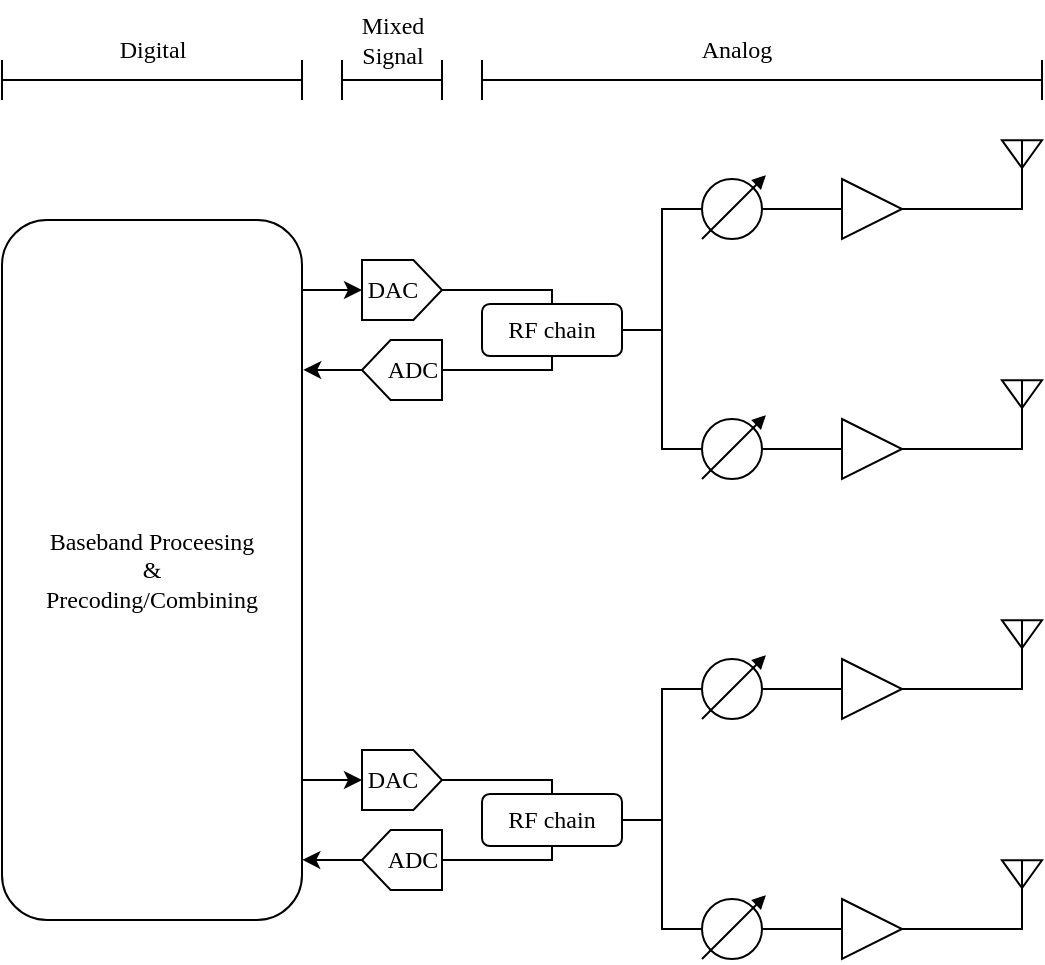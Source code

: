 <mxfile version="26.1.1">
  <diagram name="Page-1" id="ZXMcCEr7-6ZTMJQJ-nTa">
    <mxGraphModel dx="1272" dy="756" grid="1" gridSize="10" guides="1" tooltips="1" connect="1" arrows="1" fold="1" page="1" pageScale="1" pageWidth="850" pageHeight="1100" math="0" shadow="0">
      <root>
        <mxCell id="0" />
        <mxCell id="1" parent="0" />
        <mxCell id="SFJQxMjhM0Eyy20yIfaC-1" value="" style="verticalLabelPosition=bottom;shadow=0;dashed=0;align=center;html=1;verticalAlign=top;shape=mxgraph.electrical.abstract.dac;fontFamily=Modern;fontSource=https%3A%2F%2Fsourceforge.net%2Fprojects%2Fcm-unicode%2F;" vertex="1" parent="1">
          <mxGeometry x="260" y="140" width="40" height="30" as="geometry" />
        </mxCell>
        <mxCell id="SFJQxMjhM0Eyy20yIfaC-2" style="edgeStyle=orthogonalEdgeStyle;rounded=0;orthogonalLoop=1;jettySize=auto;html=1;entryX=0.5;entryY=0;entryDx=0;entryDy=0;endArrow=none;startFill=0;fontFamily=Modern;fontSource=https%3A%2F%2Fsourceforge.net%2Fprojects%2Fcm-unicode%2F;" edge="1" parent="1" source="SFJQxMjhM0Eyy20yIfaC-3" target="SFJQxMjhM0Eyy20yIfaC-7">
          <mxGeometry relative="1" as="geometry">
            <Array as="points">
              <mxPoint x="355" y="155" />
            </Array>
          </mxGeometry>
        </mxCell>
        <mxCell id="SFJQxMjhM0Eyy20yIfaC-3" value="&lt;font data-font-src=&quot;https://sourceforge.net/projects/cm-unicode/&quot;&gt;DAC&lt;/font&gt;" style="text;html=1;align=center;verticalAlign=middle;resizable=0;points=[];autosize=1;strokeColor=none;fillColor=none;fontFamily=Modern;fontSource=https%3A%2F%2Fsourceforge.net%2Fprojects%2Fcm-unicode%2F;" vertex="1" parent="1">
          <mxGeometry x="250" y="140" width="50" height="30" as="geometry" />
        </mxCell>
        <mxCell id="SFJQxMjhM0Eyy20yIfaC-4" style="edgeStyle=orthogonalEdgeStyle;rounded=0;orthogonalLoop=1;jettySize=auto;html=1;entryX=0.5;entryY=1;entryDx=0;entryDy=0;endArrow=none;startFill=0;fontFamily=Modern;fontSource=https%3A%2F%2Fsourceforge.net%2Fprojects%2Fcm-unicode%2F;" edge="1" parent="1" source="SFJQxMjhM0Eyy20yIfaC-5" target="SFJQxMjhM0Eyy20yIfaC-7">
          <mxGeometry relative="1" as="geometry">
            <Array as="points">
              <mxPoint x="355" y="195" />
            </Array>
          </mxGeometry>
        </mxCell>
        <mxCell id="SFJQxMjhM0Eyy20yIfaC-5" value="" style="verticalLabelPosition=bottom;shadow=0;dashed=0;align=center;html=1;verticalAlign=top;shape=mxgraph.electrical.abstract.dac;rotation=-180;fontFamily=Modern;fontSource=https%3A%2F%2Fsourceforge.net%2Fprojects%2Fcm-unicode%2F;" vertex="1" parent="1">
          <mxGeometry x="260" y="180" width="40" height="30" as="geometry" />
        </mxCell>
        <mxCell id="SFJQxMjhM0Eyy20yIfaC-6" value="&lt;font&gt;ADC&lt;/font&gt;" style="text;html=1;align=center;verticalAlign=middle;resizable=0;points=[];autosize=1;strokeColor=none;fillColor=none;fontFamily=Modern;fontSource=https%3A%2F%2Fsourceforge.net%2Fprojects%2Fcm-unicode%2F;" vertex="1" parent="1">
          <mxGeometry x="260" y="180" width="50" height="30" as="geometry" />
        </mxCell>
        <mxCell id="SFJQxMjhM0Eyy20yIfaC-79" style="edgeStyle=orthogonalEdgeStyle;rounded=0;orthogonalLoop=1;jettySize=auto;html=1;exitX=1;exitY=0.5;exitDx=0;exitDy=0;entryX=0;entryY=0.5;entryDx=0;entryDy=0;endArrow=none;startFill=0;fontFamily=Modern;fontSource=https%3A%2F%2Fsourceforge.net%2Fprojects%2Fcm-unicode%2F;" edge="1" parent="1" source="SFJQxMjhM0Eyy20yIfaC-7" target="SFJQxMjhM0Eyy20yIfaC-37">
          <mxGeometry relative="1" as="geometry" />
        </mxCell>
        <mxCell id="SFJQxMjhM0Eyy20yIfaC-80" style="edgeStyle=orthogonalEdgeStyle;rounded=0;orthogonalLoop=1;jettySize=auto;html=1;exitX=1;exitY=0.5;exitDx=0;exitDy=0;entryX=0;entryY=0.5;entryDx=0;entryDy=0;endArrow=none;startFill=0;fontFamily=Modern;fontSource=https%3A%2F%2Fsourceforge.net%2Fprojects%2Fcm-unicode%2F;" edge="1" parent="1" source="SFJQxMjhM0Eyy20yIfaC-7" target="SFJQxMjhM0Eyy20yIfaC-31">
          <mxGeometry relative="1" as="geometry" />
        </mxCell>
        <mxCell id="SFJQxMjhM0Eyy20yIfaC-7" value="RF chain" style="rounded=1;whiteSpace=wrap;html=1;fontFamily=Modern;fontSource=https%3A%2F%2Fsourceforge.net%2Fprojects%2Fcm-unicode%2F;" vertex="1" parent="1">
          <mxGeometry x="320" y="162" width="70" height="26" as="geometry" />
        </mxCell>
        <mxCell id="SFJQxMjhM0Eyy20yIfaC-15" style="edgeStyle=orthogonalEdgeStyle;rounded=0;orthogonalLoop=1;jettySize=auto;html=1;entryX=0.5;entryY=0;entryDx=0;entryDy=0;endArrow=none;startFill=0;fontFamily=Modern;fontSource=https%3A%2F%2Fsourceforge.net%2Fprojects%2Fcm-unicode%2F;" edge="1" parent="1" source="SFJQxMjhM0Eyy20yIfaC-16" target="SFJQxMjhM0Eyy20yIfaC-20">
          <mxGeometry relative="1" as="geometry">
            <Array as="points">
              <mxPoint x="355" y="400" />
            </Array>
          </mxGeometry>
        </mxCell>
        <mxCell id="SFJQxMjhM0Eyy20yIfaC-16" value="" style="verticalLabelPosition=bottom;shadow=0;dashed=0;align=center;html=1;verticalAlign=top;shape=mxgraph.electrical.abstract.dac;fontFamily=Modern;fontSource=https%3A%2F%2Fsourceforge.net%2Fprojects%2Fcm-unicode%2F;" vertex="1" parent="1">
          <mxGeometry x="260" y="385" width="40" height="30" as="geometry" />
        </mxCell>
        <mxCell id="SFJQxMjhM0Eyy20yIfaC-17" style="edgeStyle=orthogonalEdgeStyle;rounded=0;orthogonalLoop=1;jettySize=auto;html=1;entryX=0.5;entryY=1;entryDx=0;entryDy=0;endArrow=none;startFill=0;fontFamily=Modern;fontSource=https%3A%2F%2Fsourceforge.net%2Fprojects%2Fcm-unicode%2F;" edge="1" parent="1" source="SFJQxMjhM0Eyy20yIfaC-18" target="SFJQxMjhM0Eyy20yIfaC-20">
          <mxGeometry relative="1" as="geometry">
            <Array as="points">
              <mxPoint x="355" y="440" />
            </Array>
          </mxGeometry>
        </mxCell>
        <mxCell id="SFJQxMjhM0Eyy20yIfaC-18" value="" style="verticalLabelPosition=bottom;shadow=0;dashed=0;align=center;html=1;verticalAlign=top;shape=mxgraph.electrical.abstract.dac;rotation=-180;fontFamily=Modern;fontSource=https%3A%2F%2Fsourceforge.net%2Fprojects%2Fcm-unicode%2F;" vertex="1" parent="1">
          <mxGeometry x="260" y="425" width="40" height="30" as="geometry" />
        </mxCell>
        <mxCell id="SFJQxMjhM0Eyy20yIfaC-19" value="&lt;font&gt;ADC&lt;/font&gt;" style="text;html=1;align=center;verticalAlign=middle;resizable=0;points=[];autosize=1;strokeColor=none;fillColor=none;fontFamily=Modern;fontSource=https%3A%2F%2Fsourceforge.net%2Fprojects%2Fcm-unicode%2F;" vertex="1" parent="1">
          <mxGeometry x="260" y="425" width="50" height="30" as="geometry" />
        </mxCell>
        <mxCell id="SFJQxMjhM0Eyy20yIfaC-129" style="edgeStyle=orthogonalEdgeStyle;rounded=0;orthogonalLoop=1;jettySize=auto;html=1;exitX=1;exitY=0.5;exitDx=0;exitDy=0;entryX=0;entryY=0.5;entryDx=0;entryDy=0;endArrow=none;startFill=0;fontFamily=Modern;fontSource=https%3A%2F%2Fsourceforge.net%2Fprojects%2Fcm-unicode%2F;" edge="1" parent="1" source="SFJQxMjhM0Eyy20yIfaC-20" target="SFJQxMjhM0Eyy20yIfaC-114">
          <mxGeometry relative="1" as="geometry" />
        </mxCell>
        <mxCell id="SFJQxMjhM0Eyy20yIfaC-130" style="edgeStyle=orthogonalEdgeStyle;rounded=0;orthogonalLoop=1;jettySize=auto;html=1;exitX=1;exitY=0.5;exitDx=0;exitDy=0;entryX=0;entryY=0.5;entryDx=0;entryDy=0;endArrow=none;startFill=0;fontFamily=Modern;fontSource=https%3A%2F%2Fsourceforge.net%2Fprojects%2Fcm-unicode%2F;" edge="1" parent="1" source="SFJQxMjhM0Eyy20yIfaC-20" target="SFJQxMjhM0Eyy20yIfaC-108">
          <mxGeometry relative="1" as="geometry" />
        </mxCell>
        <mxCell id="SFJQxMjhM0Eyy20yIfaC-20" value="RF chain" style="rounded=1;whiteSpace=wrap;html=1;fontFamily=Modern;fontSource=https%3A%2F%2Fsourceforge.net%2Fprojects%2Fcm-unicode%2F;" vertex="1" parent="1">
          <mxGeometry x="320" y="407" width="70" height="26" as="geometry" />
        </mxCell>
        <mxCell id="SFJQxMjhM0Eyy20yIfaC-21" value="&lt;div&gt;Baseband Proceesing&lt;/div&gt;&lt;div&gt;&amp;amp;&lt;/div&gt;&lt;div&gt;Precoding/Combining&lt;/div&gt;" style="rounded=1;whiteSpace=wrap;html=1;fontFamily=Modern;fontSource=https%3A%2F%2Fsourceforge.net%2Fprojects%2Fcm-unicode%2F;" vertex="1" parent="1">
          <mxGeometry x="80" y="120" width="150" height="350" as="geometry" />
        </mxCell>
        <mxCell id="SFJQxMjhM0Eyy20yIfaC-22" style="edgeStyle=orthogonalEdgeStyle;rounded=0;orthogonalLoop=1;jettySize=auto;html=1;entryX=1.001;entryY=0.914;entryDx=0;entryDy=0;entryPerimeter=0;fontFamily=Modern;fontSource=https%3A%2F%2Fsourceforge.net%2Fprojects%2Fcm-unicode%2F;" edge="1" parent="1" source="SFJQxMjhM0Eyy20yIfaC-19" target="SFJQxMjhM0Eyy20yIfaC-21">
          <mxGeometry relative="1" as="geometry" />
        </mxCell>
        <mxCell id="SFJQxMjhM0Eyy20yIfaC-23" value="&lt;font data-font-src=&quot;https://sourceforge.net/projects/cm-unicode/&quot;&gt;DAC&lt;/font&gt;" style="text;html=1;align=center;verticalAlign=middle;resizable=0;points=[];autosize=1;strokeColor=none;fillColor=none;fontFamily=Modern;fontSource=https%3A%2F%2Fsourceforge.net%2Fprojects%2Fcm-unicode%2F;" vertex="1" parent="1">
          <mxGeometry x="250" y="385" width="50" height="30" as="geometry" />
        </mxCell>
        <mxCell id="SFJQxMjhM0Eyy20yIfaC-24" style="edgeStyle=orthogonalEdgeStyle;rounded=0;orthogonalLoop=1;jettySize=auto;html=1;entryX=1.003;entryY=0.8;entryDx=0;entryDy=0;entryPerimeter=0;startArrow=classic;startFill=1;endArrow=none;fontFamily=Modern;fontSource=https%3A%2F%2Fsourceforge.net%2Fprojects%2Fcm-unicode%2F;" edge="1" parent="1" source="SFJQxMjhM0Eyy20yIfaC-16" target="SFJQxMjhM0Eyy20yIfaC-21">
          <mxGeometry relative="1" as="geometry" />
        </mxCell>
        <mxCell id="SFJQxMjhM0Eyy20yIfaC-27" style="edgeStyle=orthogonalEdgeStyle;rounded=0;orthogonalLoop=1;jettySize=auto;html=1;entryX=1.004;entryY=0.214;entryDx=0;entryDy=0;entryPerimeter=0;fontFamily=Modern;fontSource=https%3A%2F%2Fsourceforge.net%2Fprojects%2Fcm-unicode%2F;" edge="1" parent="1" source="SFJQxMjhM0Eyy20yIfaC-5" target="SFJQxMjhM0Eyy20yIfaC-21">
          <mxGeometry relative="1" as="geometry" />
        </mxCell>
        <mxCell id="SFJQxMjhM0Eyy20yIfaC-28" style="edgeStyle=orthogonalEdgeStyle;rounded=0;orthogonalLoop=1;jettySize=auto;html=1;entryX=1.003;entryY=0.1;entryDx=0;entryDy=0;entryPerimeter=0;endArrow=none;startFill=1;startArrow=classic;fontFamily=Modern;fontSource=https%3A%2F%2Fsourceforge.net%2Fprojects%2Fcm-unicode%2F;" edge="1" parent="1" source="SFJQxMjhM0Eyy20yIfaC-1" target="SFJQxMjhM0Eyy20yIfaC-21">
          <mxGeometry relative="1" as="geometry" />
        </mxCell>
        <mxCell id="SFJQxMjhM0Eyy20yIfaC-29" value="" style="shape=image;html=1;verticalAlign=top;verticalLabelPosition=bottom;labelBackgroundColor=#ffffff;imageAspect=0;aspect=fixed;image=https://cdn0.iconfinder.com/data/icons/phosphor-fill-vol-2/256/dots-three-outline-fill-128.png;rotation=90;fontFamily=Modern;fontSource=https%3A%2F%2Fsourceforge.net%2Fprojects%2Fcm-unicode%2F;" vertex="1" parent="1">
          <mxGeometry x="272" y="281" width="28" height="28" as="geometry" />
        </mxCell>
        <mxCell id="SFJQxMjhM0Eyy20yIfaC-30" value="" style="group;fontFamily=Modern;fontSource=https%3A%2F%2Fsourceforge.net%2Fprojects%2Fcm-unicode%2F;" vertex="1" connectable="0" parent="1">
          <mxGeometry x="430" y="99.5" width="33.04" height="31.04" as="geometry" />
        </mxCell>
        <mxCell id="SFJQxMjhM0Eyy20yIfaC-31" value="" style="ellipse;whiteSpace=wrap;html=1;aspect=fixed;fontFamily=Modern;fontSource=https%3A%2F%2Fsourceforge.net%2Fprojects%2Fcm-unicode%2F;" vertex="1" parent="SFJQxMjhM0Eyy20yIfaC-30">
          <mxGeometry width="30" height="30" as="geometry" />
        </mxCell>
        <mxCell id="SFJQxMjhM0Eyy20yIfaC-32" value="" style="group;fontFamily=Modern;fontSource=https%3A%2F%2Fsourceforge.net%2Fprojects%2Fcm-unicode%2F;" vertex="1" connectable="0" parent="SFJQxMjhM0Eyy20yIfaC-30">
          <mxGeometry y="0.004" width="33.04" height="31.036" as="geometry" />
        </mxCell>
        <mxCell id="SFJQxMjhM0Eyy20yIfaC-33" value="" style="group;fontFamily=Modern;fontSource=https%3A%2F%2Fsourceforge.net%2Fprojects%2Fcm-unicode%2F;" vertex="1" connectable="0" parent="SFJQxMjhM0Eyy20yIfaC-32">
          <mxGeometry y="-3" width="33.04" height="33" as="geometry" />
        </mxCell>
        <mxCell id="SFJQxMjhM0Eyy20yIfaC-34" value="" style="endArrow=none;html=1;rounded=0;entryX=0.372;entryY=0.5;entryDx=0;entryDy=0;entryPerimeter=0;fontFamily=Modern;fontSource=https%3A%2F%2Fsourceforge.net%2Fprojects%2Fcm-unicode%2F;" edge="1" parent="SFJQxMjhM0Eyy20yIfaC-33" target="SFJQxMjhM0Eyy20yIfaC-35">
          <mxGeometry width="50" height="50" relative="1" as="geometry">
            <mxPoint y="33" as="sourcePoint" />
            <mxPoint x="31.938" y="1.101" as="targetPoint" />
          </mxGeometry>
        </mxCell>
        <mxCell id="SFJQxMjhM0Eyy20yIfaC-35" value="" style="triangle;whiteSpace=wrap;html=1;rotation=-45;gradientColor=none;fillColor=#000000;fontFamily=Modern;fontSource=https%3A%2F%2Fsourceforge.net%2Fprojects%2Fcm-unicode%2F;" vertex="1" parent="SFJQxMjhM0Eyy20yIfaC-33">
          <mxGeometry x="26.615" y="1.101" width="5.323" height="5.316" as="geometry" />
        </mxCell>
        <mxCell id="SFJQxMjhM0Eyy20yIfaC-36" value="" style="group;fontFamily=Modern;fontSource=https%3A%2F%2Fsourceforge.net%2Fprojects%2Fcm-unicode%2F;" vertex="1" connectable="0" parent="1">
          <mxGeometry x="430" y="219.5" width="33.04" height="31.04" as="geometry" />
        </mxCell>
        <mxCell id="SFJQxMjhM0Eyy20yIfaC-37" value="" style="ellipse;whiteSpace=wrap;html=1;aspect=fixed;fontFamily=Modern;fontSource=https%3A%2F%2Fsourceforge.net%2Fprojects%2Fcm-unicode%2F;" vertex="1" parent="SFJQxMjhM0Eyy20yIfaC-36">
          <mxGeometry width="30" height="30" as="geometry" />
        </mxCell>
        <mxCell id="SFJQxMjhM0Eyy20yIfaC-38" value="" style="group;fontFamily=Modern;fontSource=https%3A%2F%2Fsourceforge.net%2Fprojects%2Fcm-unicode%2F;" vertex="1" connectable="0" parent="SFJQxMjhM0Eyy20yIfaC-36">
          <mxGeometry y="0.004" width="33.04" height="31.036" as="geometry" />
        </mxCell>
        <mxCell id="SFJQxMjhM0Eyy20yIfaC-39" value="" style="group;fontFamily=Modern;fontSource=https%3A%2F%2Fsourceforge.net%2Fprojects%2Fcm-unicode%2F;" vertex="1" connectable="0" parent="SFJQxMjhM0Eyy20yIfaC-38">
          <mxGeometry y="-3" width="33.04" height="33" as="geometry" />
        </mxCell>
        <mxCell id="SFJQxMjhM0Eyy20yIfaC-40" value="" style="endArrow=none;html=1;rounded=0;entryX=0.372;entryY=0.5;entryDx=0;entryDy=0;entryPerimeter=0;fontFamily=Modern;fontSource=https%3A%2F%2Fsourceforge.net%2Fprojects%2Fcm-unicode%2F;" edge="1" parent="SFJQxMjhM0Eyy20yIfaC-39" target="SFJQxMjhM0Eyy20yIfaC-41">
          <mxGeometry width="50" height="50" relative="1" as="geometry">
            <mxPoint y="33" as="sourcePoint" />
            <mxPoint x="31.938" y="1.101" as="targetPoint" />
          </mxGeometry>
        </mxCell>
        <mxCell id="SFJQxMjhM0Eyy20yIfaC-41" value="" style="triangle;whiteSpace=wrap;html=1;rotation=-45;gradientColor=none;fillColor=#000000;fontFamily=Modern;fontSource=https%3A%2F%2Fsourceforge.net%2Fprojects%2Fcm-unicode%2F;" vertex="1" parent="SFJQxMjhM0Eyy20yIfaC-39">
          <mxGeometry x="26.615" y="1.101" width="5.323" height="5.316" as="geometry" />
        </mxCell>
        <mxCell id="SFJQxMjhM0Eyy20yIfaC-42" style="edgeStyle=orthogonalEdgeStyle;rounded=0;orthogonalLoop=1;jettySize=auto;html=1;endArrow=none;startFill=0;fontFamily=Modern;fontSource=https%3A%2F%2Fsourceforge.net%2Fprojects%2Fcm-unicode%2F;" edge="1" parent="1" source="SFJQxMjhM0Eyy20yIfaC-43">
          <mxGeometry relative="1" as="geometry">
            <mxPoint x="590" y="114.5" as="targetPoint" />
          </mxGeometry>
        </mxCell>
        <mxCell id="SFJQxMjhM0Eyy20yIfaC-43" value="" style="triangle;whiteSpace=wrap;html=1;fontFamily=Modern;fontSource=https%3A%2F%2Fsourceforge.net%2Fprojects%2Fcm-unicode%2F;" vertex="1" parent="1">
          <mxGeometry x="500" y="99.5" width="30" height="30" as="geometry" />
        </mxCell>
        <mxCell id="SFJQxMjhM0Eyy20yIfaC-44" style="edgeStyle=orthogonalEdgeStyle;rounded=0;orthogonalLoop=1;jettySize=auto;html=1;exitX=1;exitY=0.5;exitDx=0;exitDy=0;endArrow=none;startFill=0;fontFamily=Modern;fontSource=https%3A%2F%2Fsourceforge.net%2Fprojects%2Fcm-unicode%2F;" edge="1" parent="1" source="SFJQxMjhM0Eyy20yIfaC-45">
          <mxGeometry relative="1" as="geometry">
            <mxPoint x="590" y="234.538" as="targetPoint" />
          </mxGeometry>
        </mxCell>
        <mxCell id="SFJQxMjhM0Eyy20yIfaC-45" value="" style="triangle;whiteSpace=wrap;html=1;fontFamily=Modern;fontSource=https%3A%2F%2Fsourceforge.net%2Fprojects%2Fcm-unicode%2F;" vertex="1" parent="1">
          <mxGeometry x="500" y="219.5" width="30" height="30" as="geometry" />
        </mxCell>
        <mxCell id="SFJQxMjhM0Eyy20yIfaC-46" style="edgeStyle=orthogonalEdgeStyle;rounded=0;orthogonalLoop=1;jettySize=auto;html=1;exitX=1;exitY=0.5;exitDx=0;exitDy=0;entryX=0;entryY=0.5;entryDx=0;entryDy=0;endArrow=none;startFill=0;fontFamily=Modern;fontSource=https%3A%2F%2Fsourceforge.net%2Fprojects%2Fcm-unicode%2F;" edge="1" parent="1" source="SFJQxMjhM0Eyy20yIfaC-37" target="SFJQxMjhM0Eyy20yIfaC-45">
          <mxGeometry relative="1" as="geometry" />
        </mxCell>
        <mxCell id="SFJQxMjhM0Eyy20yIfaC-47" style="edgeStyle=orthogonalEdgeStyle;rounded=0;orthogonalLoop=1;jettySize=auto;html=1;exitX=1;exitY=0.5;exitDx=0;exitDy=0;entryX=0;entryY=0.5;entryDx=0;entryDy=0;endArrow=none;startFill=0;fontFamily=Modern;fontSource=https%3A%2F%2Fsourceforge.net%2Fprojects%2Fcm-unicode%2F;" edge="1" parent="1" source="SFJQxMjhM0Eyy20yIfaC-31" target="SFJQxMjhM0Eyy20yIfaC-43">
          <mxGeometry relative="1" as="geometry" />
        </mxCell>
        <mxCell id="SFJQxMjhM0Eyy20yIfaC-48" value="" style="verticalLabelPosition=bottom;shadow=0;dashed=0;align=center;html=1;verticalAlign=top;shape=mxgraph.electrical.radio.aerial_-_antenna_2;fontFamily=Modern;fontSource=https%3A%2F%2Fsourceforge.net%2Fprojects%2Fcm-unicode%2F;" vertex="1" parent="1">
          <mxGeometry x="580" y="80" width="20" height="35" as="geometry" />
        </mxCell>
        <mxCell id="SFJQxMjhM0Eyy20yIfaC-49" value="" style="verticalLabelPosition=bottom;shadow=0;dashed=0;align=center;html=1;verticalAlign=top;shape=mxgraph.electrical.radio.aerial_-_antenna_2;fontFamily=Modern;fontSource=https%3A%2F%2Fsourceforge.net%2Fprojects%2Fcm-unicode%2F;" vertex="1" parent="1">
          <mxGeometry x="580" y="200" width="20" height="35" as="geometry" />
        </mxCell>
        <mxCell id="SFJQxMjhM0Eyy20yIfaC-76" value="" style="shape=image;html=1;verticalAlign=top;verticalLabelPosition=bottom;labelBackgroundColor=#ffffff;imageAspect=0;aspect=fixed;image=https://cdn0.iconfinder.com/data/icons/phosphor-fill-vol-2/256/dots-three-outline-fill-128.png;rotation=90;fontFamily=Modern;fontSource=https%3A%2F%2Fsourceforge.net%2Fprojects%2Fcm-unicode%2F;" vertex="1" parent="1">
          <mxGeometry x="463.04" y="160.54" width="28" height="28" as="geometry" />
        </mxCell>
        <mxCell id="SFJQxMjhM0Eyy20yIfaC-107" value="" style="group;fontFamily=Modern;fontSource=https%3A%2F%2Fsourceforge.net%2Fprojects%2Fcm-unicode%2F;" vertex="1" connectable="0" parent="1">
          <mxGeometry x="430" y="339.5" width="33.04" height="31.04" as="geometry" />
        </mxCell>
        <mxCell id="SFJQxMjhM0Eyy20yIfaC-108" value="" style="ellipse;whiteSpace=wrap;html=1;aspect=fixed;fontFamily=Modern;fontSource=https%3A%2F%2Fsourceforge.net%2Fprojects%2Fcm-unicode%2F;" vertex="1" parent="SFJQxMjhM0Eyy20yIfaC-107">
          <mxGeometry width="30" height="30" as="geometry" />
        </mxCell>
        <mxCell id="SFJQxMjhM0Eyy20yIfaC-109" value="" style="group;fontFamily=Modern;fontSource=https%3A%2F%2Fsourceforge.net%2Fprojects%2Fcm-unicode%2F;" vertex="1" connectable="0" parent="SFJQxMjhM0Eyy20yIfaC-107">
          <mxGeometry y="0.004" width="33.04" height="31.036" as="geometry" />
        </mxCell>
        <mxCell id="SFJQxMjhM0Eyy20yIfaC-110" value="" style="group;fontFamily=Modern;fontSource=https%3A%2F%2Fsourceforge.net%2Fprojects%2Fcm-unicode%2F;" vertex="1" connectable="0" parent="SFJQxMjhM0Eyy20yIfaC-109">
          <mxGeometry y="-3" width="33.04" height="33" as="geometry" />
        </mxCell>
        <mxCell id="SFJQxMjhM0Eyy20yIfaC-111" value="" style="endArrow=none;html=1;rounded=0;entryX=0.372;entryY=0.5;entryDx=0;entryDy=0;entryPerimeter=0;fontFamily=Modern;fontSource=https%3A%2F%2Fsourceforge.net%2Fprojects%2Fcm-unicode%2F;" edge="1" parent="SFJQxMjhM0Eyy20yIfaC-110" target="SFJQxMjhM0Eyy20yIfaC-112">
          <mxGeometry width="50" height="50" relative="1" as="geometry">
            <mxPoint y="33" as="sourcePoint" />
            <mxPoint x="31.938" y="1.101" as="targetPoint" />
          </mxGeometry>
        </mxCell>
        <mxCell id="SFJQxMjhM0Eyy20yIfaC-112" value="" style="triangle;whiteSpace=wrap;html=1;rotation=-45;gradientColor=none;fillColor=#000000;fontFamily=Modern;fontSource=https%3A%2F%2Fsourceforge.net%2Fprojects%2Fcm-unicode%2F;" vertex="1" parent="SFJQxMjhM0Eyy20yIfaC-110">
          <mxGeometry x="26.615" y="1.101" width="5.323" height="5.316" as="geometry" />
        </mxCell>
        <mxCell id="SFJQxMjhM0Eyy20yIfaC-113" value="" style="group;fontFamily=Modern;fontSource=https%3A%2F%2Fsourceforge.net%2Fprojects%2Fcm-unicode%2F;" vertex="1" connectable="0" parent="1">
          <mxGeometry x="430" y="459.5" width="33.04" height="31.04" as="geometry" />
        </mxCell>
        <mxCell id="SFJQxMjhM0Eyy20yIfaC-114" value="" style="ellipse;whiteSpace=wrap;html=1;aspect=fixed;fontFamily=Modern;fontSource=https%3A%2F%2Fsourceforge.net%2Fprojects%2Fcm-unicode%2F;" vertex="1" parent="SFJQxMjhM0Eyy20yIfaC-113">
          <mxGeometry width="30" height="30" as="geometry" />
        </mxCell>
        <mxCell id="SFJQxMjhM0Eyy20yIfaC-115" value="" style="group;fontFamily=Modern;fontSource=https%3A%2F%2Fsourceforge.net%2Fprojects%2Fcm-unicode%2F;" vertex="1" connectable="0" parent="SFJQxMjhM0Eyy20yIfaC-113">
          <mxGeometry y="0.004" width="33.04" height="31.036" as="geometry" />
        </mxCell>
        <mxCell id="SFJQxMjhM0Eyy20yIfaC-116" value="" style="group;fontFamily=Modern;fontSource=https%3A%2F%2Fsourceforge.net%2Fprojects%2Fcm-unicode%2F;" vertex="1" connectable="0" parent="SFJQxMjhM0Eyy20yIfaC-115">
          <mxGeometry y="-3" width="33.04" height="33" as="geometry" />
        </mxCell>
        <mxCell id="SFJQxMjhM0Eyy20yIfaC-117" value="" style="endArrow=none;html=1;rounded=0;entryX=0.372;entryY=0.5;entryDx=0;entryDy=0;entryPerimeter=0;fontFamily=Modern;fontSource=https%3A%2F%2Fsourceforge.net%2Fprojects%2Fcm-unicode%2F;" edge="1" parent="SFJQxMjhM0Eyy20yIfaC-116" target="SFJQxMjhM0Eyy20yIfaC-118">
          <mxGeometry width="50" height="50" relative="1" as="geometry">
            <mxPoint y="33" as="sourcePoint" />
            <mxPoint x="31.938" y="1.101" as="targetPoint" />
          </mxGeometry>
        </mxCell>
        <mxCell id="SFJQxMjhM0Eyy20yIfaC-118" value="" style="triangle;whiteSpace=wrap;html=1;rotation=-45;gradientColor=none;fillColor=#000000;fontFamily=Modern;fontSource=https%3A%2F%2Fsourceforge.net%2Fprojects%2Fcm-unicode%2F;" vertex="1" parent="SFJQxMjhM0Eyy20yIfaC-116">
          <mxGeometry x="26.615" y="1.101" width="5.323" height="5.316" as="geometry" />
        </mxCell>
        <mxCell id="SFJQxMjhM0Eyy20yIfaC-119" style="edgeStyle=orthogonalEdgeStyle;rounded=0;orthogonalLoop=1;jettySize=auto;html=1;endArrow=none;startFill=0;fontFamily=Modern;fontSource=https%3A%2F%2Fsourceforge.net%2Fprojects%2Fcm-unicode%2F;" edge="1" parent="1" source="SFJQxMjhM0Eyy20yIfaC-120">
          <mxGeometry relative="1" as="geometry">
            <mxPoint x="590" y="354.5" as="targetPoint" />
          </mxGeometry>
        </mxCell>
        <mxCell id="SFJQxMjhM0Eyy20yIfaC-120" value="" style="triangle;whiteSpace=wrap;html=1;fontFamily=Modern;fontSource=https%3A%2F%2Fsourceforge.net%2Fprojects%2Fcm-unicode%2F;" vertex="1" parent="1">
          <mxGeometry x="500" y="339.5" width="30" height="30" as="geometry" />
        </mxCell>
        <mxCell id="SFJQxMjhM0Eyy20yIfaC-121" style="edgeStyle=orthogonalEdgeStyle;rounded=0;orthogonalLoop=1;jettySize=auto;html=1;exitX=1;exitY=0.5;exitDx=0;exitDy=0;endArrow=none;startFill=0;fontFamily=Modern;fontSource=https%3A%2F%2Fsourceforge.net%2Fprojects%2Fcm-unicode%2F;" edge="1" parent="1" source="SFJQxMjhM0Eyy20yIfaC-122">
          <mxGeometry relative="1" as="geometry">
            <mxPoint x="590" y="474.538" as="targetPoint" />
          </mxGeometry>
        </mxCell>
        <mxCell id="SFJQxMjhM0Eyy20yIfaC-122" value="" style="triangle;whiteSpace=wrap;html=1;fontFamily=Modern;fontSource=https%3A%2F%2Fsourceforge.net%2Fprojects%2Fcm-unicode%2F;" vertex="1" parent="1">
          <mxGeometry x="500" y="459.5" width="30" height="30" as="geometry" />
        </mxCell>
        <mxCell id="SFJQxMjhM0Eyy20yIfaC-123" style="edgeStyle=orthogonalEdgeStyle;rounded=0;orthogonalLoop=1;jettySize=auto;html=1;exitX=1;exitY=0.5;exitDx=0;exitDy=0;entryX=0;entryY=0.5;entryDx=0;entryDy=0;endArrow=none;startFill=0;fontFamily=Modern;fontSource=https%3A%2F%2Fsourceforge.net%2Fprojects%2Fcm-unicode%2F;" edge="1" parent="1" source="SFJQxMjhM0Eyy20yIfaC-114" target="SFJQxMjhM0Eyy20yIfaC-122">
          <mxGeometry relative="1" as="geometry" />
        </mxCell>
        <mxCell id="SFJQxMjhM0Eyy20yIfaC-124" style="edgeStyle=orthogonalEdgeStyle;rounded=0;orthogonalLoop=1;jettySize=auto;html=1;exitX=1;exitY=0.5;exitDx=0;exitDy=0;entryX=0;entryY=0.5;entryDx=0;entryDy=0;endArrow=none;startFill=0;fontFamily=Modern;fontSource=https%3A%2F%2Fsourceforge.net%2Fprojects%2Fcm-unicode%2F;" edge="1" parent="1" source="SFJQxMjhM0Eyy20yIfaC-108" target="SFJQxMjhM0Eyy20yIfaC-120">
          <mxGeometry relative="1" as="geometry" />
        </mxCell>
        <mxCell id="SFJQxMjhM0Eyy20yIfaC-125" value="" style="verticalLabelPosition=bottom;shadow=0;dashed=0;align=center;html=1;verticalAlign=top;shape=mxgraph.electrical.radio.aerial_-_antenna_2;fontFamily=Modern;fontSource=https%3A%2F%2Fsourceforge.net%2Fprojects%2Fcm-unicode%2F;" vertex="1" parent="1">
          <mxGeometry x="580" y="320" width="20" height="35" as="geometry" />
        </mxCell>
        <mxCell id="SFJQxMjhM0Eyy20yIfaC-126" value="" style="verticalLabelPosition=bottom;shadow=0;dashed=0;align=center;html=1;verticalAlign=top;shape=mxgraph.electrical.radio.aerial_-_antenna_2;fontFamily=Modern;fontSource=https%3A%2F%2Fsourceforge.net%2Fprojects%2Fcm-unicode%2F;" vertex="1" parent="1">
          <mxGeometry x="580" y="440" width="20" height="35" as="geometry" />
        </mxCell>
        <mxCell id="SFJQxMjhM0Eyy20yIfaC-127" value="" style="shape=image;html=1;verticalAlign=top;verticalLabelPosition=bottom;labelBackgroundColor=#ffffff;imageAspect=0;aspect=fixed;image=https://cdn0.iconfinder.com/data/icons/phosphor-fill-vol-2/256/dots-three-outline-fill-128.png;rotation=90;fontFamily=Modern;fontSource=https%3A%2F%2Fsourceforge.net%2Fprojects%2Fcm-unicode%2F;" vertex="1" parent="1">
          <mxGeometry x="463.04" y="400.54" width="28" height="28" as="geometry" />
        </mxCell>
        <mxCell id="SFJQxMjhM0Eyy20yIfaC-131" value="Digital" style="text;html=1;align=center;verticalAlign=middle;resizable=0;points=[];autosize=1;strokeColor=none;fillColor=none;fontFamily=Modern;fontSource=https%3A%2F%2Fsourceforge.net%2Fprojects%2Fcm-unicode%2F;" vertex="1" parent="1">
          <mxGeometry x="125" y="20" width="60" height="30" as="geometry" />
        </mxCell>
        <mxCell id="SFJQxMjhM0Eyy20yIfaC-132" value="Mixed &lt;br&gt;Signal" style="text;html=1;align=center;verticalAlign=middle;resizable=0;points=[];autosize=1;strokeColor=none;fillColor=none;fontFamily=Modern;fontSource=https%3A%2F%2Fsourceforge.net%2Fprojects%2Fcm-unicode%2F;" vertex="1" parent="1">
          <mxGeometry x="250" y="10" width="50" height="40" as="geometry" />
        </mxCell>
        <mxCell id="SFJQxMjhM0Eyy20yIfaC-133" value="Analog" style="text;html=1;align=center;verticalAlign=middle;resizable=0;points=[];autosize=1;strokeColor=none;fillColor=none;fontFamily=Modern;fontSource=https%3A%2F%2Fsourceforge.net%2Fprojects%2Fcm-unicode%2F;" vertex="1" parent="1">
          <mxGeometry x="416.52" y="20" width="60" height="30" as="geometry" />
        </mxCell>
        <mxCell id="SFJQxMjhM0Eyy20yIfaC-134" value="" style="shape=crossbar;whiteSpace=wrap;html=1;rounded=1;fontFamily=Modern;fontSource=https%3A%2F%2Fsourceforge.net%2Fprojects%2Fcm-unicode%2F;" vertex="1" parent="1">
          <mxGeometry x="80" y="40" width="150" height="20" as="geometry" />
        </mxCell>
        <mxCell id="SFJQxMjhM0Eyy20yIfaC-135" value="" style="shape=crossbar;whiteSpace=wrap;html=1;rounded=1;fontFamily=Modern;fontSource=https%3A%2F%2Fsourceforge.net%2Fprojects%2Fcm-unicode%2F;" vertex="1" parent="1">
          <mxGeometry x="250" y="40" width="50" height="20" as="geometry" />
        </mxCell>
        <mxCell id="SFJQxMjhM0Eyy20yIfaC-136" value="" style="shape=crossbar;whiteSpace=wrap;html=1;rounded=1;fontFamily=Modern;fontSource=https%3A%2F%2Fsourceforge.net%2Fprojects%2Fcm-unicode%2F;" vertex="1" parent="1">
          <mxGeometry x="320" y="40" width="280" height="20" as="geometry" />
        </mxCell>
      </root>
    </mxGraphModel>
  </diagram>
</mxfile>
